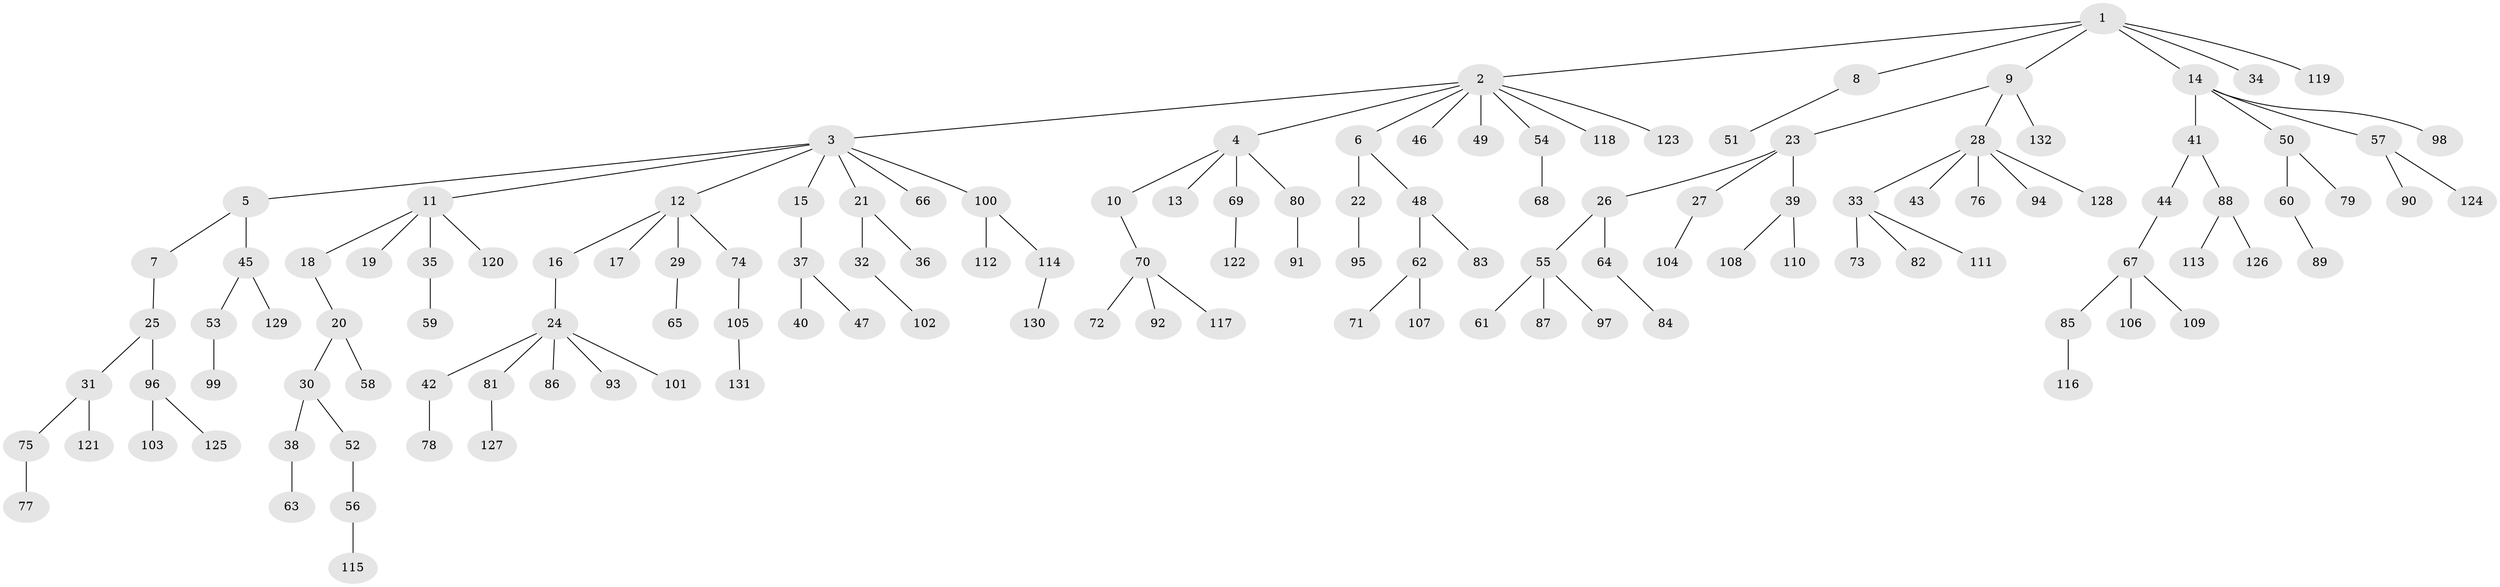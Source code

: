 // coarse degree distribution, {5: 0.0625, 8: 0.010416666666666666, 7: 0.010416666666666666, 3: 0.125, 4: 0.052083333333333336, 1: 0.59375, 6: 0.010416666666666666, 2: 0.13541666666666666}
// Generated by graph-tools (version 1.1) at 2025/52/02/27/25 19:52:12]
// undirected, 132 vertices, 131 edges
graph export_dot {
graph [start="1"]
  node [color=gray90,style=filled];
  1;
  2;
  3;
  4;
  5;
  6;
  7;
  8;
  9;
  10;
  11;
  12;
  13;
  14;
  15;
  16;
  17;
  18;
  19;
  20;
  21;
  22;
  23;
  24;
  25;
  26;
  27;
  28;
  29;
  30;
  31;
  32;
  33;
  34;
  35;
  36;
  37;
  38;
  39;
  40;
  41;
  42;
  43;
  44;
  45;
  46;
  47;
  48;
  49;
  50;
  51;
  52;
  53;
  54;
  55;
  56;
  57;
  58;
  59;
  60;
  61;
  62;
  63;
  64;
  65;
  66;
  67;
  68;
  69;
  70;
  71;
  72;
  73;
  74;
  75;
  76;
  77;
  78;
  79;
  80;
  81;
  82;
  83;
  84;
  85;
  86;
  87;
  88;
  89;
  90;
  91;
  92;
  93;
  94;
  95;
  96;
  97;
  98;
  99;
  100;
  101;
  102;
  103;
  104;
  105;
  106;
  107;
  108;
  109;
  110;
  111;
  112;
  113;
  114;
  115;
  116;
  117;
  118;
  119;
  120;
  121;
  122;
  123;
  124;
  125;
  126;
  127;
  128;
  129;
  130;
  131;
  132;
  1 -- 2;
  1 -- 8;
  1 -- 9;
  1 -- 14;
  1 -- 34;
  1 -- 119;
  2 -- 3;
  2 -- 4;
  2 -- 6;
  2 -- 46;
  2 -- 49;
  2 -- 54;
  2 -- 118;
  2 -- 123;
  3 -- 5;
  3 -- 11;
  3 -- 12;
  3 -- 15;
  3 -- 21;
  3 -- 66;
  3 -- 100;
  4 -- 10;
  4 -- 13;
  4 -- 69;
  4 -- 80;
  5 -- 7;
  5 -- 45;
  6 -- 22;
  6 -- 48;
  7 -- 25;
  8 -- 51;
  9 -- 23;
  9 -- 28;
  9 -- 132;
  10 -- 70;
  11 -- 18;
  11 -- 19;
  11 -- 35;
  11 -- 120;
  12 -- 16;
  12 -- 17;
  12 -- 29;
  12 -- 74;
  14 -- 41;
  14 -- 50;
  14 -- 57;
  14 -- 98;
  15 -- 37;
  16 -- 24;
  18 -- 20;
  20 -- 30;
  20 -- 58;
  21 -- 32;
  21 -- 36;
  22 -- 95;
  23 -- 26;
  23 -- 27;
  23 -- 39;
  24 -- 42;
  24 -- 81;
  24 -- 86;
  24 -- 93;
  24 -- 101;
  25 -- 31;
  25 -- 96;
  26 -- 55;
  26 -- 64;
  27 -- 104;
  28 -- 33;
  28 -- 43;
  28 -- 76;
  28 -- 94;
  28 -- 128;
  29 -- 65;
  30 -- 38;
  30 -- 52;
  31 -- 75;
  31 -- 121;
  32 -- 102;
  33 -- 73;
  33 -- 82;
  33 -- 111;
  35 -- 59;
  37 -- 40;
  37 -- 47;
  38 -- 63;
  39 -- 108;
  39 -- 110;
  41 -- 44;
  41 -- 88;
  42 -- 78;
  44 -- 67;
  45 -- 53;
  45 -- 129;
  48 -- 62;
  48 -- 83;
  50 -- 60;
  50 -- 79;
  52 -- 56;
  53 -- 99;
  54 -- 68;
  55 -- 61;
  55 -- 87;
  55 -- 97;
  56 -- 115;
  57 -- 90;
  57 -- 124;
  60 -- 89;
  62 -- 71;
  62 -- 107;
  64 -- 84;
  67 -- 85;
  67 -- 106;
  67 -- 109;
  69 -- 122;
  70 -- 72;
  70 -- 92;
  70 -- 117;
  74 -- 105;
  75 -- 77;
  80 -- 91;
  81 -- 127;
  85 -- 116;
  88 -- 113;
  88 -- 126;
  96 -- 103;
  96 -- 125;
  100 -- 112;
  100 -- 114;
  105 -- 131;
  114 -- 130;
}

